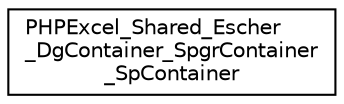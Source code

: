 digraph "Иерархия классов. Графический вид."
{
  edge [fontname="Helvetica",fontsize="10",labelfontname="Helvetica",labelfontsize="10"];
  node [fontname="Helvetica",fontsize="10",shape=record];
  rankdir="LR";
  Node0 [label="PHPExcel_Shared_Escher\l_DgContainer_SpgrContainer\l_SpContainer",height=0.2,width=0.4,color="black", fillcolor="white", style="filled",URL="$class_p_h_p_excel___shared___escher___dg_container___spgr_container___sp_container.html"];
}
